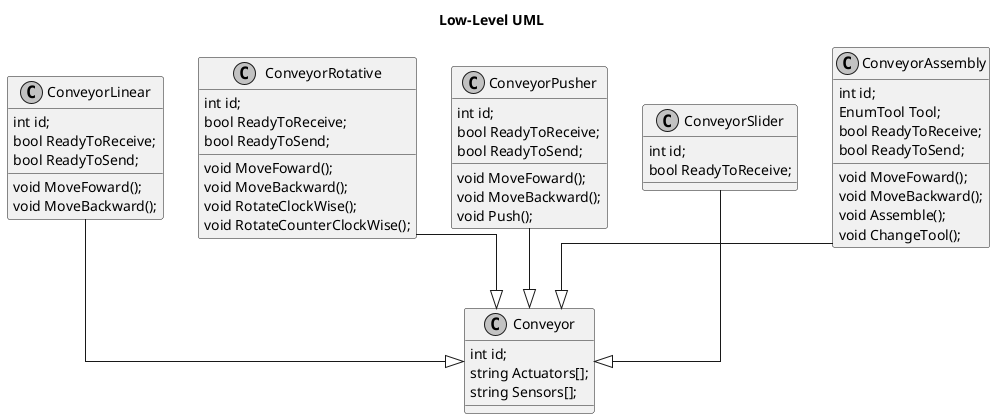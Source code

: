 @startuml
skinparam linetype ortho
skinparam Monochrome true

title Low-Level UML

/'

Conveyors

'/

class Conveyor {
  int id;
  string Actuators[];
  string Sensors[];
}

class ConveyorLinear {
  int id;
  bool ReadyToReceive;
  bool ReadyToSend;
  
  void MoveFoward();
  void MoveBackward();
}

class ConveyorRotative {
  int id;
  bool ReadyToReceive;
  bool ReadyToSend;

  void MoveFoward();
  void MoveBackward();
  void RotateClockWise();
  void RotateCounterClockWise();
}

class ConveyorPusher {
  int id;
  bool ReadyToReceive;
  bool ReadyToSend;
  
  void MoveFoward();
  void MoveBackward();
  void Push();
}

class ConveyorSlider {
  int id;
  bool ReadyToReceive;
}

class ConveyorAssembly {
  int id;
  EnumTool Tool;
  bool ReadyToReceive;
  bool ReadyToSend;  

  void MoveFoward();
  void MoveBackward();
  void Assemble();
  void ChangeTool();
}

ConveyorLinear --|> Conveyor
ConveyorRotative --|> Conveyor
ConveyorPusher --|> Conveyor
ConveyorSlider --|> Conveyor
ConveyorAssembly --|> Conveyor

/'



'/



@enduml